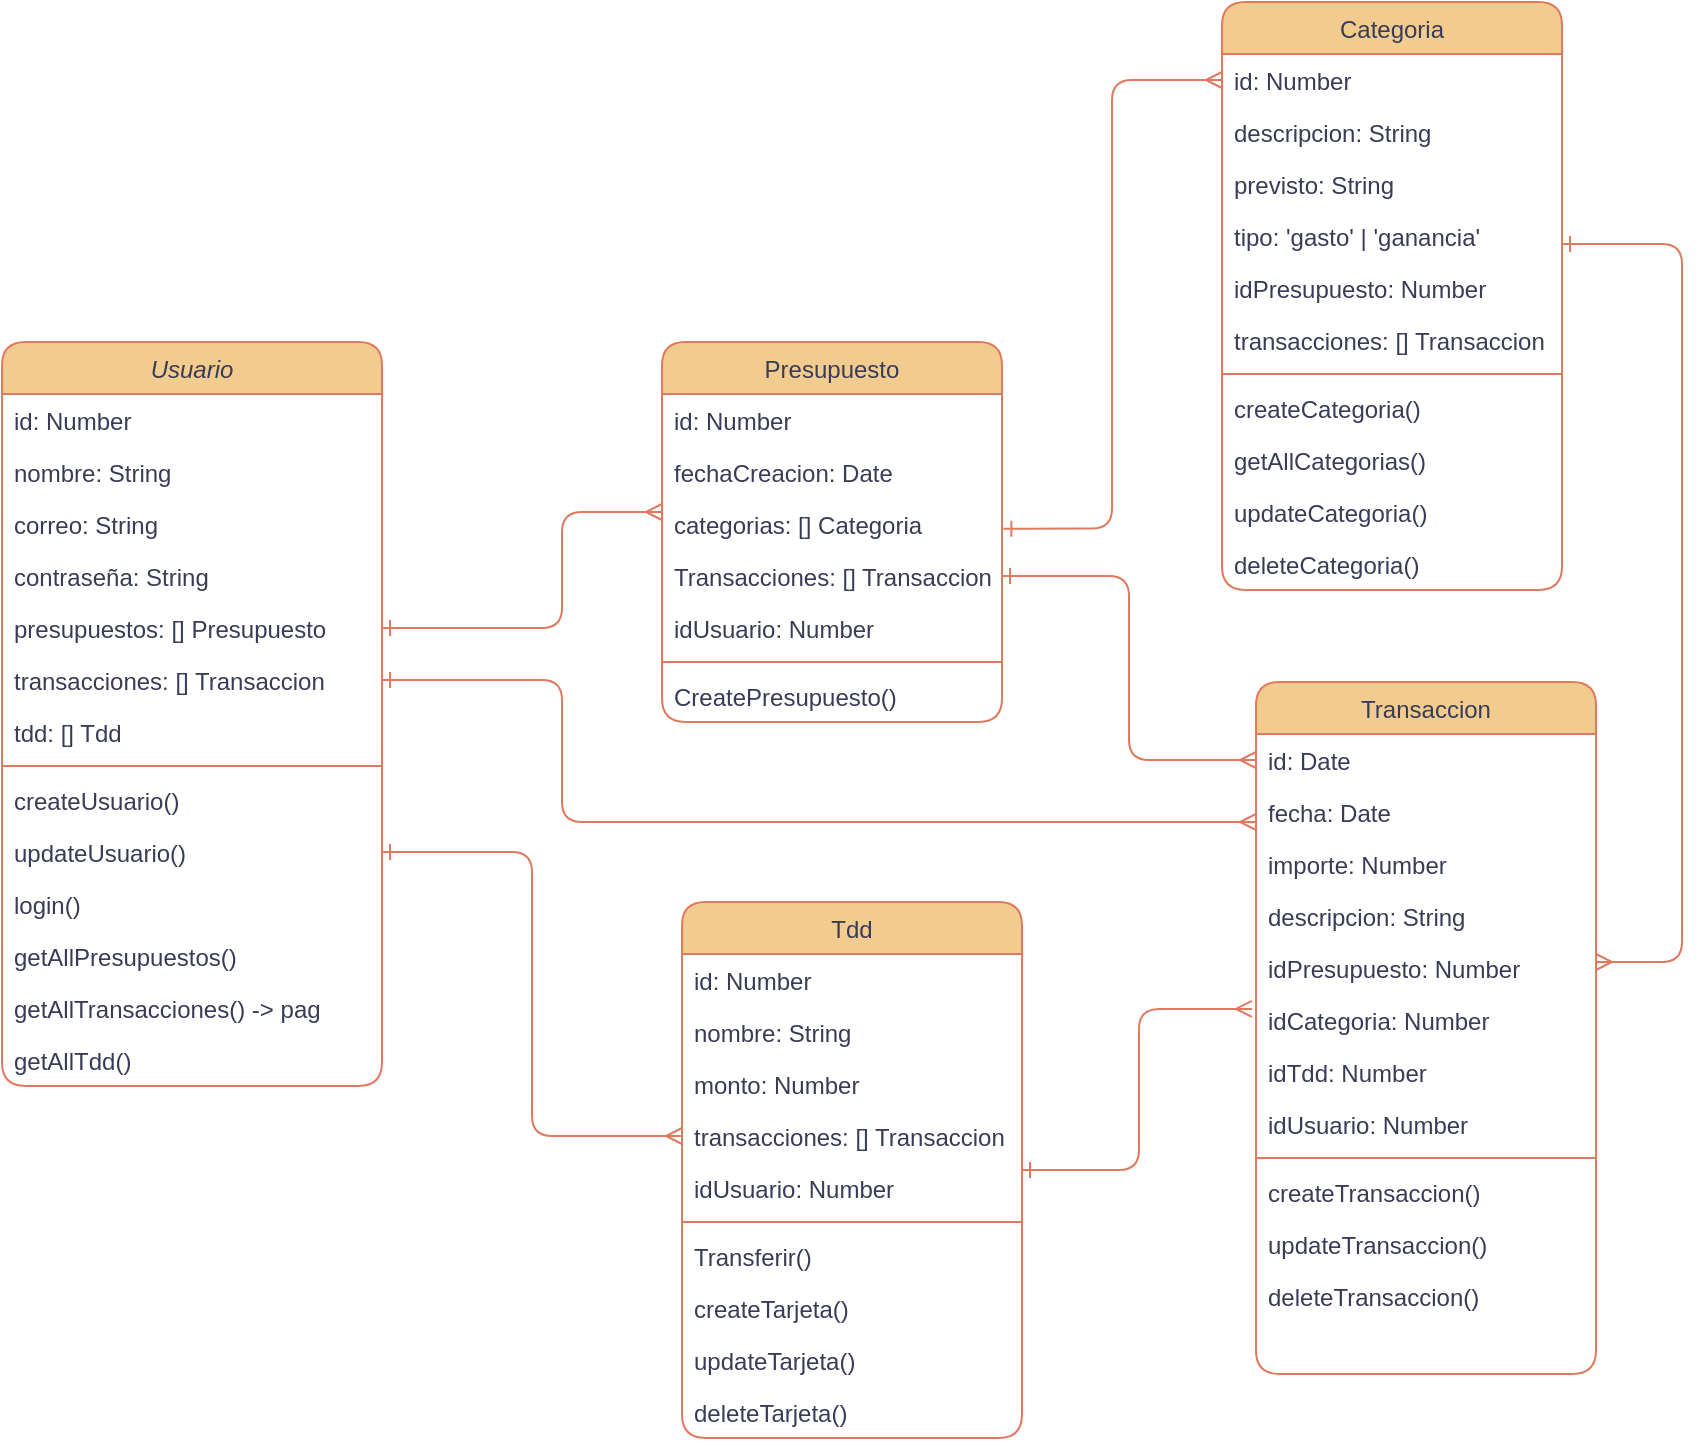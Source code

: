 <mxfile version="23.0.2" type="device">
  <diagram id="C5RBs43oDa-KdzZeNtuy" name="Page-1">
    <mxGraphModel dx="683" dy="1571" grid="1" gridSize="10" guides="1" tooltips="1" connect="1" arrows="1" fold="1" page="1" pageScale="1" pageWidth="827" pageHeight="1169" math="0" shadow="0">
      <root>
        <mxCell id="WIyWlLk6GJQsqaUBKTNV-0" />
        <mxCell id="WIyWlLk6GJQsqaUBKTNV-1" parent="WIyWlLk6GJQsqaUBKTNV-0" />
        <mxCell id="zkfFHV4jXpPFQw0GAbJ--0" value="Usuario" style="swimlane;fontStyle=2;align=center;verticalAlign=top;childLayout=stackLayout;horizontal=1;startSize=26;horizontalStack=0;resizeParent=1;resizeLast=0;collapsible=1;marginBottom=0;rounded=1;shadow=0;strokeWidth=1;labelBackgroundColor=none;fillColor=#F2CC8F;strokeColor=#E07A5F;fontColor=#393C56;" parent="WIyWlLk6GJQsqaUBKTNV-1" vertex="1">
          <mxGeometry x="200" y="50" width="190" height="372" as="geometry">
            <mxRectangle x="230" y="140" width="160" height="26" as="alternateBounds" />
          </mxGeometry>
        </mxCell>
        <mxCell id="zkfFHV4jXpPFQw0GAbJ--1" value="id: Number" style="text;align=left;verticalAlign=top;spacingLeft=4;spacingRight=4;overflow=hidden;rotatable=0;points=[[0,0.5],[1,0.5]];portConstraint=eastwest;labelBackgroundColor=none;fontColor=#393C56;rounded=1;" parent="zkfFHV4jXpPFQw0GAbJ--0" vertex="1">
          <mxGeometry y="26" width="190" height="26" as="geometry" />
        </mxCell>
        <mxCell id="zkfFHV4jXpPFQw0GAbJ--2" value="nombre: String" style="text;align=left;verticalAlign=top;spacingLeft=4;spacingRight=4;overflow=hidden;rotatable=0;points=[[0,0.5],[1,0.5]];portConstraint=eastwest;rounded=1;shadow=0;html=0;labelBackgroundColor=none;fontColor=#393C56;" parent="zkfFHV4jXpPFQw0GAbJ--0" vertex="1">
          <mxGeometry y="52" width="190" height="26" as="geometry" />
        </mxCell>
        <mxCell id="zkfFHV4jXpPFQw0GAbJ--3" value="correo: String" style="text;align=left;verticalAlign=top;spacingLeft=4;spacingRight=4;overflow=hidden;rotatable=0;points=[[0,0.5],[1,0.5]];portConstraint=eastwest;rounded=1;shadow=0;html=0;labelBackgroundColor=none;fontColor=#393C56;" parent="zkfFHV4jXpPFQw0GAbJ--0" vertex="1">
          <mxGeometry y="78" width="190" height="26" as="geometry" />
        </mxCell>
        <mxCell id="8wFHLn8S3vBmn_YQ83lP-0" value="contraseña: String" style="text;align=left;verticalAlign=top;spacingLeft=4;spacingRight=4;overflow=hidden;rotatable=0;points=[[0,0.5],[1,0.5]];portConstraint=eastwest;rounded=1;shadow=0;html=0;labelBackgroundColor=none;fontColor=#393C56;" vertex="1" parent="zkfFHV4jXpPFQw0GAbJ--0">
          <mxGeometry y="104" width="190" height="26" as="geometry" />
        </mxCell>
        <mxCell id="8wFHLn8S3vBmn_YQ83lP-1" value="presupuestos: [] Presupuesto" style="text;align=left;verticalAlign=top;spacingLeft=4;spacingRight=4;overflow=hidden;rotatable=0;points=[[0,0.5],[1,0.5]];portConstraint=eastwest;rounded=1;shadow=0;html=0;labelBackgroundColor=none;fontColor=#393C56;" vertex="1" parent="zkfFHV4jXpPFQw0GAbJ--0">
          <mxGeometry y="130" width="190" height="26" as="geometry" />
        </mxCell>
        <mxCell id="8wFHLn8S3vBmn_YQ83lP-50" value="transacciones: [] Transaccion" style="text;align=left;verticalAlign=top;spacingLeft=4;spacingRight=4;overflow=hidden;rotatable=0;points=[[0,0.5],[1,0.5]];portConstraint=eastwest;rounded=1;shadow=0;html=0;labelBackgroundColor=none;fontColor=#393C56;" vertex="1" parent="zkfFHV4jXpPFQw0GAbJ--0">
          <mxGeometry y="156" width="190" height="26" as="geometry" />
        </mxCell>
        <mxCell id="8wFHLn8S3vBmn_YQ83lP-2" value="tdd: [] Tdd&#xa;" style="text;align=left;verticalAlign=top;spacingLeft=4;spacingRight=4;overflow=hidden;rotatable=0;points=[[0,0.5],[1,0.5]];portConstraint=eastwest;rounded=1;shadow=0;html=0;labelBackgroundColor=none;fontColor=#393C56;" vertex="1" parent="zkfFHV4jXpPFQw0GAbJ--0">
          <mxGeometry y="182" width="190" height="26" as="geometry" />
        </mxCell>
        <mxCell id="zkfFHV4jXpPFQw0GAbJ--4" value="" style="line;html=1;strokeWidth=1;align=left;verticalAlign=middle;spacingTop=-1;spacingLeft=3;spacingRight=3;rotatable=0;labelPosition=right;points=[];portConstraint=eastwest;labelBackgroundColor=none;fillColor=#F2CC8F;strokeColor=#E07A5F;fontColor=#393C56;rounded=1;" parent="zkfFHV4jXpPFQw0GAbJ--0" vertex="1">
          <mxGeometry y="208" width="190" height="8" as="geometry" />
        </mxCell>
        <mxCell id="zkfFHV4jXpPFQw0GAbJ--5" value="createUsuario()" style="text;align=left;verticalAlign=top;spacingLeft=4;spacingRight=4;overflow=hidden;rotatable=0;points=[[0,0.5],[1,0.5]];portConstraint=eastwest;labelBackgroundColor=none;fontColor=#393C56;rounded=1;" parent="zkfFHV4jXpPFQw0GAbJ--0" vertex="1">
          <mxGeometry y="216" width="190" height="26" as="geometry" />
        </mxCell>
        <mxCell id="8wFHLn8S3vBmn_YQ83lP-4" value="updateUsuario()" style="text;align=left;verticalAlign=top;spacingLeft=4;spacingRight=4;overflow=hidden;rotatable=0;points=[[0,0.5],[1,0.5]];portConstraint=eastwest;labelBackgroundColor=none;fontColor=#393C56;rounded=1;" vertex="1" parent="zkfFHV4jXpPFQw0GAbJ--0">
          <mxGeometry y="242" width="190" height="26" as="geometry" />
        </mxCell>
        <mxCell id="8wFHLn8S3vBmn_YQ83lP-6" value="login()" style="text;align=left;verticalAlign=top;spacingLeft=4;spacingRight=4;overflow=hidden;rotatable=0;points=[[0,0.5],[1,0.5]];portConstraint=eastwest;labelBackgroundColor=none;fontColor=#393C56;rounded=1;" vertex="1" parent="zkfFHV4jXpPFQw0GAbJ--0">
          <mxGeometry y="268" width="190" height="26" as="geometry" />
        </mxCell>
        <mxCell id="8wFHLn8S3vBmn_YQ83lP-10" value="getAllPresupuestos()" style="text;align=left;verticalAlign=top;spacingLeft=4;spacingRight=4;overflow=hidden;rotatable=0;points=[[0,0.5],[1,0.5]];portConstraint=eastwest;labelBackgroundColor=none;fontColor=#393C56;rounded=1;" vertex="1" parent="zkfFHV4jXpPFQw0GAbJ--0">
          <mxGeometry y="294" width="190" height="26" as="geometry" />
        </mxCell>
        <mxCell id="8wFHLn8S3vBmn_YQ83lP-77" value="getAllTransacciones() -&gt; pag" style="text;align=left;verticalAlign=top;spacingLeft=4;spacingRight=4;overflow=hidden;rotatable=0;points=[[0,0.5],[1,0.5]];portConstraint=eastwest;labelBackgroundColor=none;fontColor=#393C56;rounded=1;" vertex="1" parent="zkfFHV4jXpPFQw0GAbJ--0">
          <mxGeometry y="320" width="190" height="26" as="geometry" />
        </mxCell>
        <mxCell id="8wFHLn8S3vBmn_YQ83lP-9" value="getAllTdd()" style="text;align=left;verticalAlign=top;spacingLeft=4;spacingRight=4;overflow=hidden;rotatable=0;points=[[0,0.5],[1,0.5]];portConstraint=eastwest;labelBackgroundColor=none;fontColor=#393C56;rounded=1;" vertex="1" parent="zkfFHV4jXpPFQw0GAbJ--0">
          <mxGeometry y="346" width="190" height="26" as="geometry" />
        </mxCell>
        <mxCell id="zkfFHV4jXpPFQw0GAbJ--17" value="Presupuesto" style="swimlane;fontStyle=0;align=center;verticalAlign=top;childLayout=stackLayout;horizontal=1;startSize=26;horizontalStack=0;resizeParent=1;resizeLast=0;collapsible=1;marginBottom=0;rounded=1;shadow=0;strokeWidth=1;labelBackgroundColor=none;fillColor=#F2CC8F;strokeColor=#E07A5F;fontColor=#393C56;" parent="WIyWlLk6GJQsqaUBKTNV-1" vertex="1">
          <mxGeometry x="530" y="50" width="170" height="190" as="geometry">
            <mxRectangle x="550" y="140" width="160" height="26" as="alternateBounds" />
          </mxGeometry>
        </mxCell>
        <mxCell id="8wFHLn8S3vBmn_YQ83lP-42" value="id: Number" style="text;align=left;verticalAlign=top;spacingLeft=4;spacingRight=4;overflow=hidden;rotatable=0;points=[[0,0.5],[1,0.5]];portConstraint=eastwest;labelBackgroundColor=none;fontColor=#393C56;rounded=1;" vertex="1" parent="zkfFHV4jXpPFQw0GAbJ--17">
          <mxGeometry y="26" width="170" height="26" as="geometry" />
        </mxCell>
        <mxCell id="zkfFHV4jXpPFQw0GAbJ--20" value="fechaCreacion: Date" style="text;align=left;verticalAlign=top;spacingLeft=4;spacingRight=4;overflow=hidden;rotatable=0;points=[[0,0.5],[1,0.5]];portConstraint=eastwest;rounded=1;shadow=0;html=0;labelBackgroundColor=none;fontColor=#393C56;" parent="zkfFHV4jXpPFQw0GAbJ--17" vertex="1">
          <mxGeometry y="52" width="170" height="26" as="geometry" />
        </mxCell>
        <mxCell id="zkfFHV4jXpPFQw0GAbJ--18" value="categorias: [] Categoria" style="text;align=left;verticalAlign=top;spacingLeft=4;spacingRight=4;overflow=hidden;rotatable=0;points=[[0,0.5],[1,0.5]];portConstraint=eastwest;labelBackgroundColor=none;fontColor=#393C56;rounded=1;" parent="zkfFHV4jXpPFQw0GAbJ--17" vertex="1">
          <mxGeometry y="78" width="170" height="26" as="geometry" />
        </mxCell>
        <mxCell id="zkfFHV4jXpPFQw0GAbJ--21" value="Transacciones: [] Transaccion" style="text;align=left;verticalAlign=top;spacingLeft=4;spacingRight=4;overflow=hidden;rotatable=0;points=[[0,0.5],[1,0.5]];portConstraint=eastwest;rounded=1;shadow=0;html=0;labelBackgroundColor=none;fontColor=#393C56;" parent="zkfFHV4jXpPFQw0GAbJ--17" vertex="1">
          <mxGeometry y="104" width="170" height="26" as="geometry" />
        </mxCell>
        <mxCell id="8wFHLn8S3vBmn_YQ83lP-73" value="idUsuario: Number" style="text;align=left;verticalAlign=top;spacingLeft=4;spacingRight=4;overflow=hidden;rotatable=0;points=[[0,0.5],[1,0.5]];portConstraint=eastwest;rounded=1;shadow=0;html=0;labelBackgroundColor=none;fontColor=#393C56;" vertex="1" parent="zkfFHV4jXpPFQw0GAbJ--17">
          <mxGeometry y="130" width="170" height="26" as="geometry" />
        </mxCell>
        <mxCell id="zkfFHV4jXpPFQw0GAbJ--23" value="" style="line;html=1;strokeWidth=1;align=left;verticalAlign=middle;spacingTop=-1;spacingLeft=3;spacingRight=3;rotatable=0;labelPosition=right;points=[];portConstraint=eastwest;labelBackgroundColor=none;fillColor=#F2CC8F;strokeColor=#E07A5F;fontColor=#393C56;rounded=1;" parent="zkfFHV4jXpPFQw0GAbJ--17" vertex="1">
          <mxGeometry y="156" width="170" height="8" as="geometry" />
        </mxCell>
        <mxCell id="zkfFHV4jXpPFQw0GAbJ--24" value="CreatePresupuesto()&#xa;" style="text;align=left;verticalAlign=top;spacingLeft=4;spacingRight=4;overflow=hidden;rotatable=0;points=[[0,0.5],[1,0.5]];portConstraint=eastwest;labelBackgroundColor=none;fontColor=#393C56;rounded=1;" parent="zkfFHV4jXpPFQw0GAbJ--17" vertex="1">
          <mxGeometry y="164" width="170" height="26" as="geometry" />
        </mxCell>
        <mxCell id="8wFHLn8S3vBmn_YQ83lP-7" style="edgeStyle=orthogonalEdgeStyle;rounded=1;orthogonalLoop=1;jettySize=auto;html=1;endArrow=ERmany;endFill=0;startArrow=ERone;startFill=0;labelBackgroundColor=none;strokeColor=#E07A5F;fontColor=default;" edge="1" parent="WIyWlLk6GJQsqaUBKTNV-1" source="8wFHLn8S3vBmn_YQ83lP-1" target="zkfFHV4jXpPFQw0GAbJ--18">
          <mxGeometry relative="1" as="geometry">
            <mxPoint x="530" y="115" as="targetPoint" />
            <Array as="points">
              <mxPoint x="480" y="193" />
              <mxPoint x="480" y="135" />
            </Array>
          </mxGeometry>
        </mxCell>
        <mxCell id="8wFHLn8S3vBmn_YQ83lP-14" value="Categoria" style="swimlane;fontStyle=0;align=center;verticalAlign=top;childLayout=stackLayout;horizontal=1;startSize=26;horizontalStack=0;resizeParent=1;resizeLast=0;collapsible=1;marginBottom=0;rounded=1;shadow=0;strokeWidth=1;labelBackgroundColor=none;fillColor=#F2CC8F;strokeColor=#E07A5F;fontColor=#393C56;" vertex="1" parent="WIyWlLk6GJQsqaUBKTNV-1">
          <mxGeometry x="810" y="-120" width="170" height="294" as="geometry">
            <mxRectangle x="550" y="140" width="160" height="26" as="alternateBounds" />
          </mxGeometry>
        </mxCell>
        <mxCell id="8wFHLn8S3vBmn_YQ83lP-46" value="id: Number" style="text;align=left;verticalAlign=top;spacingLeft=4;spacingRight=4;overflow=hidden;rotatable=0;points=[[0,0.5],[1,0.5]];portConstraint=eastwest;labelBackgroundColor=none;fontColor=#393C56;rounded=1;" vertex="1" parent="8wFHLn8S3vBmn_YQ83lP-14">
          <mxGeometry y="26" width="170" height="26" as="geometry" />
        </mxCell>
        <mxCell id="8wFHLn8S3vBmn_YQ83lP-15" value="descripcion: String" style="text;align=left;verticalAlign=top;spacingLeft=4;spacingRight=4;overflow=hidden;rotatable=0;points=[[0,0.5],[1,0.5]];portConstraint=eastwest;labelBackgroundColor=none;fontColor=#393C56;rounded=1;" vertex="1" parent="8wFHLn8S3vBmn_YQ83lP-14">
          <mxGeometry y="52" width="170" height="26" as="geometry" />
        </mxCell>
        <mxCell id="8wFHLn8S3vBmn_YQ83lP-16" value="previsto: String" style="text;align=left;verticalAlign=top;spacingLeft=4;spacingRight=4;overflow=hidden;rotatable=0;points=[[0,0.5],[1,0.5]];portConstraint=eastwest;rounded=1;shadow=0;html=0;labelBackgroundColor=none;fontColor=#393C56;" vertex="1" parent="8wFHLn8S3vBmn_YQ83lP-14">
          <mxGeometry y="78" width="170" height="26" as="geometry" />
        </mxCell>
        <mxCell id="8wFHLn8S3vBmn_YQ83lP-38" value="tipo: &#39;gasto&#39; | &#39;ganancia&#39;" style="text;align=left;verticalAlign=top;spacingLeft=4;spacingRight=4;overflow=hidden;rotatable=0;points=[[0,0.5],[1,0.5]];portConstraint=eastwest;rounded=1;shadow=0;html=0;labelBackgroundColor=none;fontColor=#393C56;" vertex="1" parent="8wFHLn8S3vBmn_YQ83lP-14">
          <mxGeometry y="104" width="170" height="26" as="geometry" />
        </mxCell>
        <mxCell id="8wFHLn8S3vBmn_YQ83lP-70" value="idPresupuesto: Number" style="text;align=left;verticalAlign=top;spacingLeft=4;spacingRight=4;overflow=hidden;rotatable=0;points=[[0,0.5],[1,0.5]];portConstraint=eastwest;rounded=1;shadow=0;html=0;labelBackgroundColor=none;fontColor=#393C56;" vertex="1" parent="8wFHLn8S3vBmn_YQ83lP-14">
          <mxGeometry y="130" width="170" height="26" as="geometry" />
        </mxCell>
        <mxCell id="8wFHLn8S3vBmn_YQ83lP-72" value="transacciones: [] Transaccion" style="text;align=left;verticalAlign=top;spacingLeft=4;spacingRight=4;overflow=hidden;rotatable=0;points=[[0,0.5],[1,0.5]];portConstraint=eastwest;rounded=1;shadow=0;html=0;labelBackgroundColor=none;fontColor=#393C56;" vertex="1" parent="8wFHLn8S3vBmn_YQ83lP-14">
          <mxGeometry y="156" width="170" height="26" as="geometry" />
        </mxCell>
        <mxCell id="8wFHLn8S3vBmn_YQ83lP-19" value="" style="line;html=1;strokeWidth=1;align=left;verticalAlign=middle;spacingTop=-1;spacingLeft=3;spacingRight=3;rotatable=0;labelPosition=right;points=[];portConstraint=eastwest;labelBackgroundColor=none;fillColor=#F2CC8F;strokeColor=#E07A5F;fontColor=#393C56;rounded=1;" vertex="1" parent="8wFHLn8S3vBmn_YQ83lP-14">
          <mxGeometry y="182" width="170" height="8" as="geometry" />
        </mxCell>
        <mxCell id="8wFHLn8S3vBmn_YQ83lP-36" value="createCategoria()&#xa;" style="text;align=left;verticalAlign=top;spacingLeft=4;spacingRight=4;overflow=hidden;rotatable=0;points=[[0,0.5],[1,0.5]];portConstraint=eastwest;rounded=1;shadow=0;html=0;labelBackgroundColor=none;fontColor=#393C56;" vertex="1" parent="8wFHLn8S3vBmn_YQ83lP-14">
          <mxGeometry y="190" width="170" height="26" as="geometry" />
        </mxCell>
        <mxCell id="8wFHLn8S3vBmn_YQ83lP-41" value="getAllCategorias()" style="text;align=left;verticalAlign=top;spacingLeft=4;spacingRight=4;overflow=hidden;rotatable=0;points=[[0,0.5],[1,0.5]];portConstraint=eastwest;rounded=1;shadow=0;html=0;labelBackgroundColor=none;fontColor=#393C56;" vertex="1" parent="8wFHLn8S3vBmn_YQ83lP-14">
          <mxGeometry y="216" width="170" height="26" as="geometry" />
        </mxCell>
        <mxCell id="8wFHLn8S3vBmn_YQ83lP-40" value="updateCategoria()" style="text;align=left;verticalAlign=top;spacingLeft=4;spacingRight=4;overflow=hidden;rotatable=0;points=[[0,0.5],[1,0.5]];portConstraint=eastwest;rounded=1;shadow=0;html=0;labelBackgroundColor=none;fontColor=#393C56;" vertex="1" parent="8wFHLn8S3vBmn_YQ83lP-14">
          <mxGeometry y="242" width="170" height="26" as="geometry" />
        </mxCell>
        <mxCell id="8wFHLn8S3vBmn_YQ83lP-39" value="deleteCategoria()" style="text;align=left;verticalAlign=top;spacingLeft=4;spacingRight=4;overflow=hidden;rotatable=0;points=[[0,0.5],[1,0.5]];portConstraint=eastwest;rounded=1;shadow=0;html=0;labelBackgroundColor=none;fontColor=#393C56;" vertex="1" parent="8wFHLn8S3vBmn_YQ83lP-14">
          <mxGeometry y="268" width="170" height="26" as="geometry" />
        </mxCell>
        <mxCell id="8wFHLn8S3vBmn_YQ83lP-24" value="Transaccion" style="swimlane;fontStyle=0;align=center;verticalAlign=top;childLayout=stackLayout;horizontal=1;startSize=26;horizontalStack=0;resizeParent=1;resizeLast=0;collapsible=1;marginBottom=0;rounded=1;shadow=0;strokeWidth=1;labelBackgroundColor=none;fillColor=#F2CC8F;strokeColor=#E07A5F;fontColor=#393C56;" vertex="1" parent="WIyWlLk6GJQsqaUBKTNV-1">
          <mxGeometry x="827" y="220" width="170" height="346" as="geometry">
            <mxRectangle x="550" y="140" width="160" height="26" as="alternateBounds" />
          </mxGeometry>
        </mxCell>
        <mxCell id="8wFHLn8S3vBmn_YQ83lP-49" value="id: Date" style="text;align=left;verticalAlign=top;spacingLeft=4;spacingRight=4;overflow=hidden;rotatable=0;points=[[0,0.5],[1,0.5]];portConstraint=eastwest;labelBackgroundColor=none;fontColor=#393C56;rounded=1;" vertex="1" parent="8wFHLn8S3vBmn_YQ83lP-24">
          <mxGeometry y="26" width="170" height="26" as="geometry" />
        </mxCell>
        <mxCell id="8wFHLn8S3vBmn_YQ83lP-25" value="fecha: Date" style="text;align=left;verticalAlign=top;spacingLeft=4;spacingRight=4;overflow=hidden;rotatable=0;points=[[0,0.5],[1,0.5]];portConstraint=eastwest;labelBackgroundColor=none;fontColor=#393C56;rounded=1;" vertex="1" parent="8wFHLn8S3vBmn_YQ83lP-24">
          <mxGeometry y="52" width="170" height="26" as="geometry" />
        </mxCell>
        <mxCell id="8wFHLn8S3vBmn_YQ83lP-26" value="importe: Number" style="text;align=left;verticalAlign=top;spacingLeft=4;spacingRight=4;overflow=hidden;rotatable=0;points=[[0,0.5],[1,0.5]];portConstraint=eastwest;rounded=1;shadow=0;html=0;labelBackgroundColor=none;fontColor=#393C56;" vertex="1" parent="8wFHLn8S3vBmn_YQ83lP-24">
          <mxGeometry y="78" width="170" height="26" as="geometry" />
        </mxCell>
        <mxCell id="8wFHLn8S3vBmn_YQ83lP-27" value="descripcion: String" style="text;align=left;verticalAlign=top;spacingLeft=4;spacingRight=4;overflow=hidden;rotatable=0;points=[[0,0.5],[1,0.5]];portConstraint=eastwest;rounded=1;shadow=0;html=0;labelBackgroundColor=none;fontColor=#393C56;" vertex="1" parent="8wFHLn8S3vBmn_YQ83lP-24">
          <mxGeometry y="104" width="170" height="26" as="geometry" />
        </mxCell>
        <mxCell id="8wFHLn8S3vBmn_YQ83lP-45" value="idPresupuesto: Number" style="text;align=left;verticalAlign=top;spacingLeft=4;spacingRight=4;overflow=hidden;rotatable=0;points=[[0,0.5],[1,0.5]];portConstraint=eastwest;rounded=1;shadow=0;html=0;labelBackgroundColor=none;fontColor=#393C56;" vertex="1" parent="8wFHLn8S3vBmn_YQ83lP-24">
          <mxGeometry y="130" width="170" height="26" as="geometry" />
        </mxCell>
        <mxCell id="8wFHLn8S3vBmn_YQ83lP-44" value="idCategoria: Number" style="text;align=left;verticalAlign=top;spacingLeft=4;spacingRight=4;overflow=hidden;rotatable=0;points=[[0,0.5],[1,0.5]];portConstraint=eastwest;rounded=1;shadow=0;html=0;labelBackgroundColor=none;fontColor=#393C56;" vertex="1" parent="8wFHLn8S3vBmn_YQ83lP-24">
          <mxGeometry y="156" width="170" height="26" as="geometry" />
        </mxCell>
        <mxCell id="8wFHLn8S3vBmn_YQ83lP-74" value="idTdd: Number" style="text;align=left;verticalAlign=top;spacingLeft=4;spacingRight=4;overflow=hidden;rotatable=0;points=[[0,0.5],[1,0.5]];portConstraint=eastwest;rounded=1;shadow=0;html=0;labelBackgroundColor=none;fontColor=#393C56;" vertex="1" parent="8wFHLn8S3vBmn_YQ83lP-24">
          <mxGeometry y="182" width="170" height="26" as="geometry" />
        </mxCell>
        <mxCell id="8wFHLn8S3vBmn_YQ83lP-75" value="idUsuario: Number" style="text;align=left;verticalAlign=top;spacingLeft=4;spacingRight=4;overflow=hidden;rotatable=0;points=[[0,0.5],[1,0.5]];portConstraint=eastwest;rounded=1;shadow=0;html=0;labelBackgroundColor=none;fontColor=#393C56;" vertex="1" parent="8wFHLn8S3vBmn_YQ83lP-24">
          <mxGeometry y="208" width="170" height="26" as="geometry" />
        </mxCell>
        <mxCell id="8wFHLn8S3vBmn_YQ83lP-29" value="" style="line;html=1;strokeWidth=1;align=left;verticalAlign=middle;spacingTop=-1;spacingLeft=3;spacingRight=3;rotatable=0;labelPosition=right;points=[];portConstraint=eastwest;labelBackgroundColor=none;fillColor=#F2CC8F;strokeColor=#E07A5F;fontColor=#393C56;rounded=1;" vertex="1" parent="8wFHLn8S3vBmn_YQ83lP-24">
          <mxGeometry y="234" width="170" height="8" as="geometry" />
        </mxCell>
        <mxCell id="8wFHLn8S3vBmn_YQ83lP-30" value="createTransaccion()&#xa;" style="text;align=left;verticalAlign=top;spacingLeft=4;spacingRight=4;overflow=hidden;rotatable=0;points=[[0,0.5],[1,0.5]];portConstraint=eastwest;labelBackgroundColor=none;fontColor=#393C56;rounded=1;" vertex="1" parent="8wFHLn8S3vBmn_YQ83lP-24">
          <mxGeometry y="242" width="170" height="26" as="geometry" />
        </mxCell>
        <mxCell id="8wFHLn8S3vBmn_YQ83lP-67" value="updateTransaccion()" style="text;align=left;verticalAlign=top;spacingLeft=4;spacingRight=4;overflow=hidden;rotatable=0;points=[[0,0.5],[1,0.5]];portConstraint=eastwest;labelBackgroundColor=none;fontColor=#393C56;rounded=1;" vertex="1" parent="8wFHLn8S3vBmn_YQ83lP-24">
          <mxGeometry y="268" width="170" height="26" as="geometry" />
        </mxCell>
        <mxCell id="8wFHLn8S3vBmn_YQ83lP-69" value="deleteTransaccion()" style="text;align=left;verticalAlign=top;spacingLeft=4;spacingRight=4;overflow=hidden;rotatable=0;points=[[0,0.5],[1,0.5]];portConstraint=eastwest;labelBackgroundColor=none;fontColor=#393C56;rounded=1;" vertex="1" parent="8wFHLn8S3vBmn_YQ83lP-24">
          <mxGeometry y="294" width="170" height="26" as="geometry" />
        </mxCell>
        <mxCell id="8wFHLn8S3vBmn_YQ83lP-34" style="rounded=1;orthogonalLoop=1;jettySize=auto;html=1;exitX=1.004;exitY=0.59;exitDx=0;exitDy=0;exitPerimeter=0;startArrow=ERone;startFill=0;endArrow=ERmany;endFill=0;edgeStyle=orthogonalEdgeStyle;labelBackgroundColor=none;strokeColor=#E07A5F;fontColor=default;" edge="1" parent="WIyWlLk6GJQsqaUBKTNV-1" source="zkfFHV4jXpPFQw0GAbJ--18" target="8wFHLn8S3vBmn_YQ83lP-46">
          <mxGeometry relative="1" as="geometry" />
        </mxCell>
        <mxCell id="8wFHLn8S3vBmn_YQ83lP-47" style="edgeStyle=orthogonalEdgeStyle;rounded=1;orthogonalLoop=1;jettySize=auto;html=1;entryX=0;entryY=0.5;entryDx=0;entryDy=0;strokeColor=#E07A5F;fontColor=#393C56;fillColor=#F2CC8F;startArrow=ERone;startFill=0;endArrow=ERmany;endFill=0;" edge="1" parent="WIyWlLk6GJQsqaUBKTNV-1" source="zkfFHV4jXpPFQw0GAbJ--21" target="8wFHLn8S3vBmn_YQ83lP-49">
          <mxGeometry relative="1" as="geometry" />
        </mxCell>
        <mxCell id="8wFHLn8S3vBmn_YQ83lP-48" style="edgeStyle=orthogonalEdgeStyle;rounded=1;orthogonalLoop=1;jettySize=auto;html=1;strokeColor=#E07A5F;fontColor=#393C56;fillColor=#F2CC8F;startArrow=ERone;startFill=0;endArrow=ERmany;endFill=0;" edge="1" parent="WIyWlLk6GJQsqaUBKTNV-1" source="8wFHLn8S3vBmn_YQ83lP-14" target="8wFHLn8S3vBmn_YQ83lP-45">
          <mxGeometry relative="1" as="geometry">
            <mxPoint x="1000" y="360" as="targetPoint" />
            <Array as="points">
              <mxPoint x="1040" y="1" />
              <mxPoint x="1040" y="360" />
            </Array>
          </mxGeometry>
        </mxCell>
        <mxCell id="8wFHLn8S3vBmn_YQ83lP-51" style="edgeStyle=orthogonalEdgeStyle;rounded=1;orthogonalLoop=1;jettySize=auto;html=1;strokeColor=#E07A5F;fontColor=#393C56;fillColor=#F2CC8F;startArrow=ERone;startFill=0;endArrow=ERmany;endFill=0;" edge="1" parent="WIyWlLk6GJQsqaUBKTNV-1" source="8wFHLn8S3vBmn_YQ83lP-50" target="8wFHLn8S3vBmn_YQ83lP-25">
          <mxGeometry relative="1" as="geometry">
            <mxPoint x="810" y="270" as="targetPoint" />
            <Array as="points">
              <mxPoint x="480" y="219" />
              <mxPoint x="480" y="290" />
            </Array>
          </mxGeometry>
        </mxCell>
        <mxCell id="8wFHLn8S3vBmn_YQ83lP-52" value="Tdd" style="swimlane;fontStyle=0;align=center;verticalAlign=top;childLayout=stackLayout;horizontal=1;startSize=26;horizontalStack=0;resizeParent=1;resizeLast=0;collapsible=1;marginBottom=0;rounded=1;shadow=0;strokeWidth=1;labelBackgroundColor=none;fillColor=#F2CC8F;strokeColor=#E07A5F;fontColor=#393C56;" vertex="1" parent="WIyWlLk6GJQsqaUBKTNV-1">
          <mxGeometry x="540" y="330" width="170" height="268" as="geometry">
            <mxRectangle x="550" y="140" width="160" height="26" as="alternateBounds" />
          </mxGeometry>
        </mxCell>
        <mxCell id="8wFHLn8S3vBmn_YQ83lP-53" value="id: Number" style="text;align=left;verticalAlign=top;spacingLeft=4;spacingRight=4;overflow=hidden;rotatable=0;points=[[0,0.5],[1,0.5]];portConstraint=eastwest;labelBackgroundColor=none;fontColor=#393C56;rounded=1;" vertex="1" parent="8wFHLn8S3vBmn_YQ83lP-52">
          <mxGeometry y="26" width="170" height="26" as="geometry" />
        </mxCell>
        <mxCell id="8wFHLn8S3vBmn_YQ83lP-54" value="nombre: String" style="text;align=left;verticalAlign=top;spacingLeft=4;spacingRight=4;overflow=hidden;rotatable=0;points=[[0,0.5],[1,0.5]];portConstraint=eastwest;labelBackgroundColor=none;fontColor=#393C56;rounded=1;" vertex="1" parent="8wFHLn8S3vBmn_YQ83lP-52">
          <mxGeometry y="52" width="170" height="26" as="geometry" />
        </mxCell>
        <mxCell id="8wFHLn8S3vBmn_YQ83lP-55" value="monto: Number" style="text;align=left;verticalAlign=top;spacingLeft=4;spacingRight=4;overflow=hidden;rotatable=0;points=[[0,0.5],[1,0.5]];portConstraint=eastwest;rounded=1;shadow=0;html=0;labelBackgroundColor=none;fontColor=#393C56;" vertex="1" parent="8wFHLn8S3vBmn_YQ83lP-52">
          <mxGeometry y="78" width="170" height="26" as="geometry" />
        </mxCell>
        <mxCell id="8wFHLn8S3vBmn_YQ83lP-64" value="transacciones: [] Transaccion" style="text;align=left;verticalAlign=top;spacingLeft=4;spacingRight=4;overflow=hidden;rotatable=0;points=[[0,0.5],[1,0.5]];portConstraint=eastwest;rounded=1;shadow=0;html=0;labelBackgroundColor=none;fontColor=#393C56;" vertex="1" parent="8wFHLn8S3vBmn_YQ83lP-52">
          <mxGeometry y="104" width="170" height="26" as="geometry" />
        </mxCell>
        <mxCell id="8wFHLn8S3vBmn_YQ83lP-76" value="idUsuario: Number" style="text;align=left;verticalAlign=top;spacingLeft=4;spacingRight=4;overflow=hidden;rotatable=0;points=[[0,0.5],[1,0.5]];portConstraint=eastwest;rounded=1;shadow=0;html=0;labelBackgroundColor=none;fontColor=#393C56;" vertex="1" parent="8wFHLn8S3vBmn_YQ83lP-52">
          <mxGeometry y="130" width="170" height="26" as="geometry" />
        </mxCell>
        <mxCell id="8wFHLn8S3vBmn_YQ83lP-59" value="" style="line;html=1;strokeWidth=1;align=left;verticalAlign=middle;spacingTop=-1;spacingLeft=3;spacingRight=3;rotatable=0;labelPosition=right;points=[];portConstraint=eastwest;labelBackgroundColor=none;fillColor=#F2CC8F;strokeColor=#E07A5F;fontColor=#393C56;rounded=1;" vertex="1" parent="8wFHLn8S3vBmn_YQ83lP-52">
          <mxGeometry y="156" width="170" height="8" as="geometry" />
        </mxCell>
        <mxCell id="8wFHLn8S3vBmn_YQ83lP-60" value="Transferir()" style="text;align=left;verticalAlign=top;spacingLeft=4;spacingRight=4;overflow=hidden;rotatable=0;points=[[0,0.5],[1,0.5]];portConstraint=eastwest;labelBackgroundColor=none;fontColor=#393C56;rounded=1;" vertex="1" parent="8wFHLn8S3vBmn_YQ83lP-52">
          <mxGeometry y="164" width="170" height="26" as="geometry" />
        </mxCell>
        <mxCell id="8wFHLn8S3vBmn_YQ83lP-61" value="createTarjeta()" style="text;align=left;verticalAlign=top;spacingLeft=4;spacingRight=4;overflow=hidden;rotatable=0;points=[[0,0.5],[1,0.5]];portConstraint=eastwest;labelBackgroundColor=none;fontColor=#393C56;rounded=1;" vertex="1" parent="8wFHLn8S3vBmn_YQ83lP-52">
          <mxGeometry y="190" width="170" height="26" as="geometry" />
        </mxCell>
        <mxCell id="8wFHLn8S3vBmn_YQ83lP-62" value="updateTarjeta()" style="text;align=left;verticalAlign=top;spacingLeft=4;spacingRight=4;overflow=hidden;rotatable=0;points=[[0,0.5],[1,0.5]];portConstraint=eastwest;labelBackgroundColor=none;fontColor=#393C56;rounded=1;" vertex="1" parent="8wFHLn8S3vBmn_YQ83lP-52">
          <mxGeometry y="216" width="170" height="26" as="geometry" />
        </mxCell>
        <mxCell id="8wFHLn8S3vBmn_YQ83lP-63" value="deleteTarjeta()" style="text;align=left;verticalAlign=top;spacingLeft=4;spacingRight=4;overflow=hidden;rotatable=0;points=[[0,0.5],[1,0.5]];portConstraint=eastwest;labelBackgroundColor=none;fontColor=#393C56;rounded=1;" vertex="1" parent="8wFHLn8S3vBmn_YQ83lP-52">
          <mxGeometry y="242" width="170" height="26" as="geometry" />
        </mxCell>
        <mxCell id="8wFHLn8S3vBmn_YQ83lP-65" style="edgeStyle=orthogonalEdgeStyle;rounded=1;orthogonalLoop=1;jettySize=auto;html=1;entryX=-0.012;entryY=0.288;entryDx=0;entryDy=0;entryPerimeter=0;strokeColor=#E07A5F;fontColor=#393C56;fillColor=#F2CC8F;startArrow=ERone;startFill=0;endArrow=ERmany;endFill=0;" edge="1" parent="WIyWlLk6GJQsqaUBKTNV-1" source="8wFHLn8S3vBmn_YQ83lP-52" target="8wFHLn8S3vBmn_YQ83lP-44">
          <mxGeometry relative="1" as="geometry" />
        </mxCell>
        <mxCell id="8wFHLn8S3vBmn_YQ83lP-66" style="edgeStyle=orthogonalEdgeStyle;rounded=1;orthogonalLoop=1;jettySize=auto;html=1;strokeColor=#E07A5F;fontColor=#393C56;fillColor=#F2CC8F;startArrow=ERone;startFill=0;endArrow=ERmany;endFill=0;" edge="1" parent="WIyWlLk6GJQsqaUBKTNV-1" source="8wFHLn8S3vBmn_YQ83lP-4" target="8wFHLn8S3vBmn_YQ83lP-64">
          <mxGeometry relative="1" as="geometry" />
        </mxCell>
      </root>
    </mxGraphModel>
  </diagram>
</mxfile>
